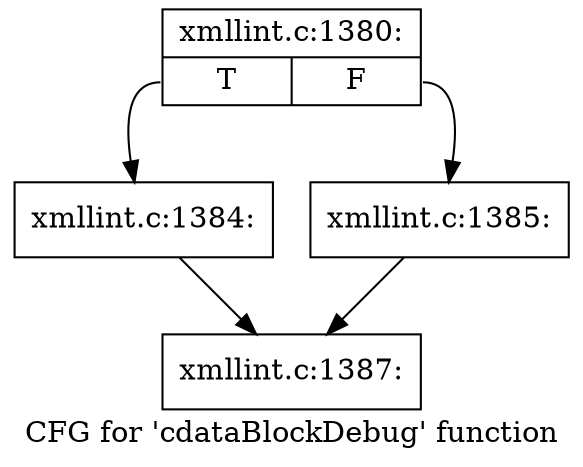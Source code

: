 digraph "CFG for 'cdataBlockDebug' function" {
	label="CFG for 'cdataBlockDebug' function";

	Node0x49e8a10 [shape=record,label="{xmllint.c:1380:|{<s0>T|<s1>F}}"];
	Node0x49e8a10:s0 -> Node0x49ea710;
	Node0x49e8a10:s1 -> Node0x49ea760;
	Node0x49ea710 [shape=record,label="{xmllint.c:1384:}"];
	Node0x49ea710 -> Node0x49e9c50;
	Node0x49ea760 [shape=record,label="{xmllint.c:1385:}"];
	Node0x49ea760 -> Node0x49e9c50;
	Node0x49e9c50 [shape=record,label="{xmllint.c:1387:}"];
}
